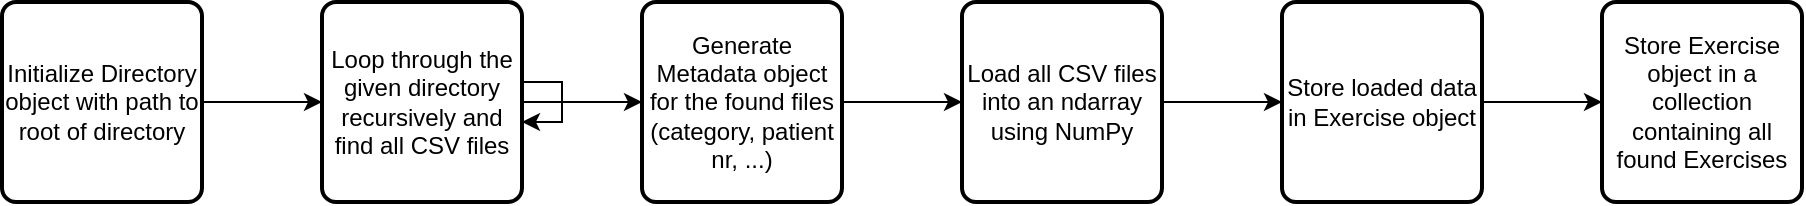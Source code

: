 <mxfile version="12.5.1" type="device"><diagram id="OAOwmoQXkvNO9mIM2ZQI" name="Page-1"><mxGraphModel dx="1422" dy="830" grid="1" gridSize="10" guides="1" tooltips="1" connect="1" arrows="1" fold="1" page="1" pageScale="1" pageWidth="827" pageHeight="583" math="0" shadow="0"><root><mxCell id="0"/><mxCell id="1" parent="0"/><mxCell id="icoGy2XInAGEF0Axm82v-8" value="" style="edgeStyle=orthogonalEdgeStyle;rounded=0;orthogonalLoop=1;jettySize=auto;html=1;" edge="1" parent="1" source="icoGy2XInAGEF0Axm82v-2" target="icoGy2XInAGEF0Axm82v-3"><mxGeometry relative="1" as="geometry"/></mxCell><mxCell id="icoGy2XInAGEF0Axm82v-2" value="Initialize Directory object with path to root of directory" style="rounded=1;whiteSpace=wrap;html=1;absoluteArcSize=1;arcSize=14;strokeWidth=2;" vertex="1" parent="1"><mxGeometry x="50" y="50" width="100" height="100" as="geometry"/></mxCell><mxCell id="icoGy2XInAGEF0Axm82v-9" value="" style="edgeStyle=orthogonalEdgeStyle;rounded=0;orthogonalLoop=1;jettySize=auto;html=1;" edge="1" parent="1" source="icoGy2XInAGEF0Axm82v-3" target="icoGy2XInAGEF0Axm82v-7"><mxGeometry relative="1" as="geometry"/></mxCell><mxCell id="icoGy2XInAGEF0Axm82v-3" value="Loop through the given directory recursively and find all CSV files" style="rounded=1;whiteSpace=wrap;html=1;absoluteArcSize=1;arcSize=14;strokeWidth=2;" vertex="1" parent="1"><mxGeometry x="210" y="50" width="100" height="100" as="geometry"/></mxCell><mxCell id="icoGy2XInAGEF0Axm82v-11" value="" style="edgeStyle=orthogonalEdgeStyle;rounded=0;orthogonalLoop=1;jettySize=auto;html=1;" edge="1" parent="1" source="icoGy2XInAGEF0Axm82v-4" target="icoGy2XInAGEF0Axm82v-5"><mxGeometry relative="1" as="geometry"/></mxCell><mxCell id="icoGy2XInAGEF0Axm82v-4" value="Load all CSV files into an ndarray using NumPy" style="rounded=1;whiteSpace=wrap;html=1;absoluteArcSize=1;arcSize=14;strokeWidth=2;" vertex="1" parent="1"><mxGeometry x="530" y="50" width="100" height="100" as="geometry"/></mxCell><mxCell id="icoGy2XInAGEF0Axm82v-12" value="" style="edgeStyle=orthogonalEdgeStyle;rounded=0;orthogonalLoop=1;jettySize=auto;html=1;" edge="1" parent="1" source="icoGy2XInAGEF0Axm82v-5" target="icoGy2XInAGEF0Axm82v-6"><mxGeometry relative="1" as="geometry"/></mxCell><mxCell id="icoGy2XInAGEF0Axm82v-5" value="Store loaded data in Exercise object" style="rounded=1;whiteSpace=wrap;html=1;absoluteArcSize=1;arcSize=14;strokeWidth=2;" vertex="1" parent="1"><mxGeometry x="690" y="50" width="100" height="100" as="geometry"/></mxCell><mxCell id="icoGy2XInAGEF0Axm82v-6" value="Store Exercise object in a collection containing all found Exercises" style="rounded=1;whiteSpace=wrap;html=1;absoluteArcSize=1;arcSize=14;strokeWidth=2;" vertex="1" parent="1"><mxGeometry x="850" y="50" width="100" height="100" as="geometry"/></mxCell><mxCell id="icoGy2XInAGEF0Axm82v-10" value="" style="edgeStyle=orthogonalEdgeStyle;rounded=0;orthogonalLoop=1;jettySize=auto;html=1;" edge="1" parent="1" source="icoGy2XInAGEF0Axm82v-7" target="icoGy2XInAGEF0Axm82v-4"><mxGeometry relative="1" as="geometry"/></mxCell><mxCell id="icoGy2XInAGEF0Axm82v-7" value="Generate Metadata object for the found files (category, patient nr, ...)" style="rounded=1;whiteSpace=wrap;html=1;absoluteArcSize=1;arcSize=14;strokeWidth=2;" vertex="1" parent="1"><mxGeometry x="370" y="50" width="100" height="100" as="geometry"/></mxCell><mxCell id="icoGy2XInAGEF0Axm82v-14" style="edgeStyle=orthogonalEdgeStyle;rounded=0;orthogonalLoop=1;jettySize=auto;html=1;" edge="1" parent="1" source="icoGy2XInAGEF0Axm82v-3" target="icoGy2XInAGEF0Axm82v-3"><mxGeometry relative="1" as="geometry"/></mxCell></root></mxGraphModel></diagram></mxfile>